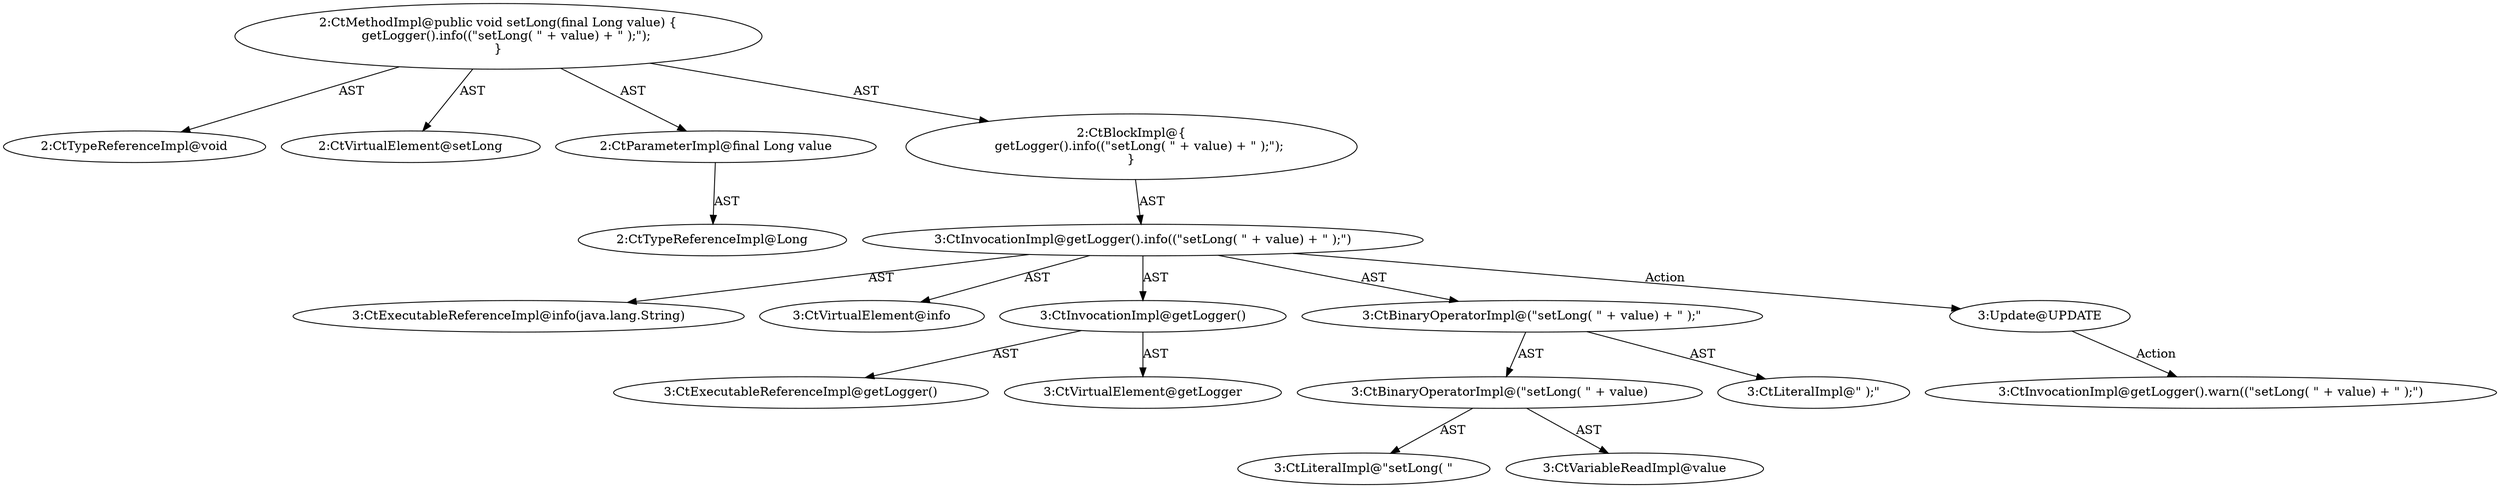 digraph "setLong#?,Long" {
0 [label="2:CtTypeReferenceImpl@void" shape=ellipse]
1 [label="2:CtVirtualElement@setLong" shape=ellipse]
2 [label="2:CtParameterImpl@final Long value" shape=ellipse]
3 [label="2:CtTypeReferenceImpl@Long" shape=ellipse]
4 [label="3:CtExecutableReferenceImpl@info(java.lang.String)" shape=ellipse]
5 [label="3:CtVirtualElement@info" shape=ellipse]
6 [label="3:CtExecutableReferenceImpl@getLogger()" shape=ellipse]
7 [label="3:CtVirtualElement@getLogger" shape=ellipse]
8 [label="3:CtInvocationImpl@getLogger()" shape=ellipse]
9 [label="3:CtLiteralImpl@\"setLong( \"" shape=ellipse]
10 [label="3:CtVariableReadImpl@value" shape=ellipse]
11 [label="3:CtBinaryOperatorImpl@(\"setLong( \" + value)" shape=ellipse]
12 [label="3:CtLiteralImpl@\" );\"" shape=ellipse]
13 [label="3:CtBinaryOperatorImpl@(\"setLong( \" + value) + \" );\"" shape=ellipse]
14 [label="3:CtInvocationImpl@getLogger().info((\"setLong( \" + value) + \" );\")" shape=ellipse]
15 [label="2:CtBlockImpl@\{
    getLogger().info((\"setLong( \" + value) + \" );\");
\}" shape=ellipse]
16 [label="2:CtMethodImpl@public void setLong(final Long value) \{
    getLogger().info((\"setLong( \" + value) + \" );\");
\}" shape=ellipse]
17 [label="3:Update@UPDATE" shape=ellipse]
18 [label="3:CtInvocationImpl@getLogger().warn((\"setLong( \" + value) + \" );\")" shape=ellipse]
2 -> 3 [label="AST"];
8 -> 7 [label="AST"];
8 -> 6 [label="AST"];
11 -> 9 [label="AST"];
11 -> 10 [label="AST"];
13 -> 11 [label="AST"];
13 -> 12 [label="AST"];
14 -> 5 [label="AST"];
14 -> 8 [label="AST"];
14 -> 4 [label="AST"];
14 -> 13 [label="AST"];
14 -> 17 [label="Action"];
15 -> 14 [label="AST"];
16 -> 1 [label="AST"];
16 -> 0 [label="AST"];
16 -> 2 [label="AST"];
16 -> 15 [label="AST"];
17 -> 18 [label="Action"];
}